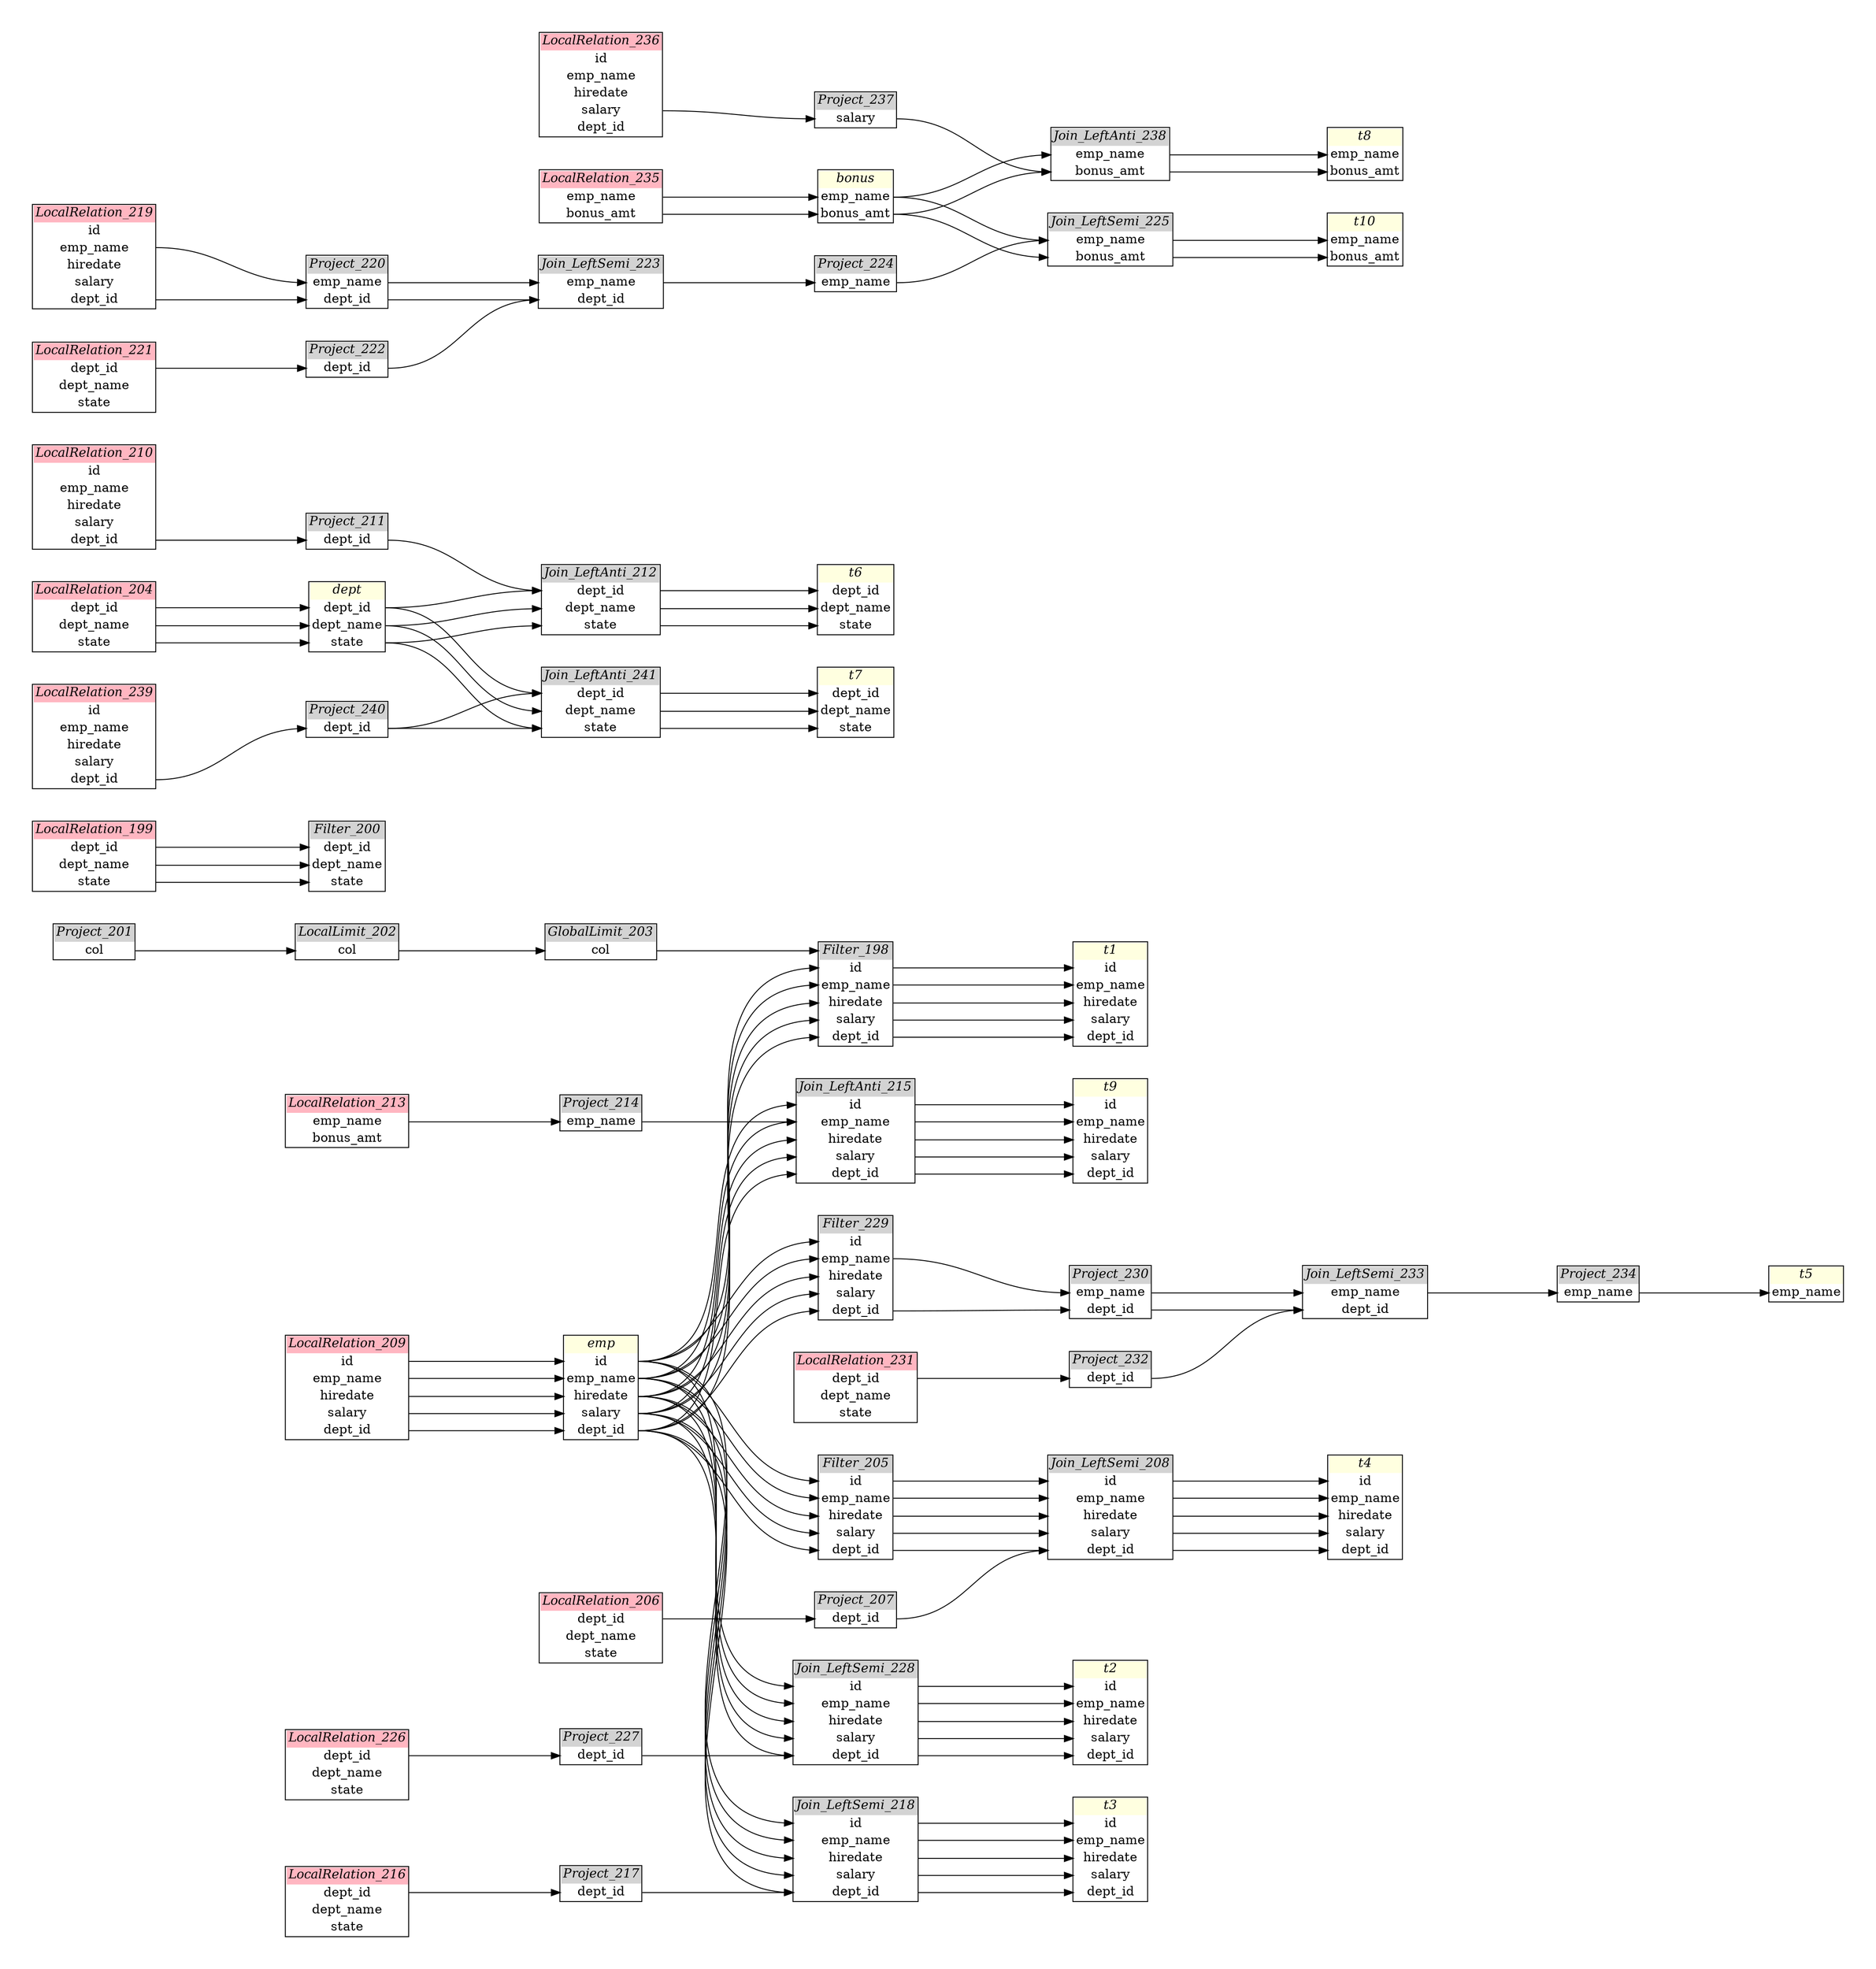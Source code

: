 // Automatically generated by SQLFlowTestSuite


digraph {
  graph [pad="0.5", nodesep="0.5", ranksep="2", fontname="Helvetica"];
  node [shape=plain]
  rankdir=LR;

  
"Filter_198" [label=<
<table border="1" cellborder="0" cellspacing="0">
  <tr><td bgcolor="lightgray" port="nodeName"><i>Filter_198</i></td></tr>
  <tr><td port="0">id</td></tr>
<tr><td port="1">emp_name</td></tr>
<tr><td port="2">hiredate</td></tr>
<tr><td port="3">salary</td></tr>
<tr><td port="4">dept_id</td></tr>
</table>>];
         

"Filter_200" [label=<
<table border="1" cellborder="0" cellspacing="0">
  <tr><td bgcolor="lightgray" port="nodeName"><i>Filter_200</i></td></tr>
  <tr><td port="0">dept_id</td></tr>
<tr><td port="1">dept_name</td></tr>
<tr><td port="2">state</td></tr>
</table>>];
         

"Filter_205" [label=<
<table border="1" cellborder="0" cellspacing="0">
  <tr><td bgcolor="lightgray" port="nodeName"><i>Filter_205</i></td></tr>
  <tr><td port="0">id</td></tr>
<tr><td port="1">emp_name</td></tr>
<tr><td port="2">hiredate</td></tr>
<tr><td port="3">salary</td></tr>
<tr><td port="4">dept_id</td></tr>
</table>>];
         

"Filter_229" [label=<
<table border="1" cellborder="0" cellspacing="0">
  <tr><td bgcolor="lightgray" port="nodeName"><i>Filter_229</i></td></tr>
  <tr><td port="0">id</td></tr>
<tr><td port="1">emp_name</td></tr>
<tr><td port="2">hiredate</td></tr>
<tr><td port="3">salary</td></tr>
<tr><td port="4">dept_id</td></tr>
</table>>];
         

"GlobalLimit_203" [label=<
<table border="1" cellborder="0" cellspacing="0">
  <tr><td bgcolor="lightgray" port="nodeName"><i>GlobalLimit_203</i></td></tr>
  <tr><td port="0">col</td></tr>
</table>>];
         

"Join_LeftAnti_212" [label=<
<table border="1" cellborder="0" cellspacing="0">
  <tr><td bgcolor="lightgray" port="nodeName"><i>Join_LeftAnti_212</i></td></tr>
  <tr><td port="0">dept_id</td></tr>
<tr><td port="1">dept_name</td></tr>
<tr><td port="2">state</td></tr>
</table>>];
         

"Join_LeftAnti_215" [label=<
<table border="1" cellborder="0" cellspacing="0">
  <tr><td bgcolor="lightgray" port="nodeName"><i>Join_LeftAnti_215</i></td></tr>
  <tr><td port="0">id</td></tr>
<tr><td port="1">emp_name</td></tr>
<tr><td port="2">hiredate</td></tr>
<tr><td port="3">salary</td></tr>
<tr><td port="4">dept_id</td></tr>
</table>>];
         

"Join_LeftAnti_238" [label=<
<table border="1" cellborder="0" cellspacing="0">
  <tr><td bgcolor="lightgray" port="nodeName"><i>Join_LeftAnti_238</i></td></tr>
  <tr><td port="0">emp_name</td></tr>
<tr><td port="1">bonus_amt</td></tr>
</table>>];
         

"Join_LeftAnti_241" [label=<
<table border="1" cellborder="0" cellspacing="0">
  <tr><td bgcolor="lightgray" port="nodeName"><i>Join_LeftAnti_241</i></td></tr>
  <tr><td port="0">dept_id</td></tr>
<tr><td port="1">dept_name</td></tr>
<tr><td port="2">state</td></tr>
</table>>];
         

"Join_LeftSemi_208" [label=<
<table border="1" cellborder="0" cellspacing="0">
  <tr><td bgcolor="lightgray" port="nodeName"><i>Join_LeftSemi_208</i></td></tr>
  <tr><td port="0">id</td></tr>
<tr><td port="1">emp_name</td></tr>
<tr><td port="2">hiredate</td></tr>
<tr><td port="3">salary</td></tr>
<tr><td port="4">dept_id</td></tr>
</table>>];
         

"Join_LeftSemi_218" [label=<
<table border="1" cellborder="0" cellspacing="0">
  <tr><td bgcolor="lightgray" port="nodeName"><i>Join_LeftSemi_218</i></td></tr>
  <tr><td port="0">id</td></tr>
<tr><td port="1">emp_name</td></tr>
<tr><td port="2">hiredate</td></tr>
<tr><td port="3">salary</td></tr>
<tr><td port="4">dept_id</td></tr>
</table>>];
         

"Join_LeftSemi_223" [label=<
<table border="1" cellborder="0" cellspacing="0">
  <tr><td bgcolor="lightgray" port="nodeName"><i>Join_LeftSemi_223</i></td></tr>
  <tr><td port="0">emp_name</td></tr>
<tr><td port="1">dept_id</td></tr>
</table>>];
         

"Join_LeftSemi_225" [label=<
<table border="1" cellborder="0" cellspacing="0">
  <tr><td bgcolor="lightgray" port="nodeName"><i>Join_LeftSemi_225</i></td></tr>
  <tr><td port="0">emp_name</td></tr>
<tr><td port="1">bonus_amt</td></tr>
</table>>];
         

"Join_LeftSemi_228" [label=<
<table border="1" cellborder="0" cellspacing="0">
  <tr><td bgcolor="lightgray" port="nodeName"><i>Join_LeftSemi_228</i></td></tr>
  <tr><td port="0">id</td></tr>
<tr><td port="1">emp_name</td></tr>
<tr><td port="2">hiredate</td></tr>
<tr><td port="3">salary</td></tr>
<tr><td port="4">dept_id</td></tr>
</table>>];
         

"Join_LeftSemi_233" [label=<
<table border="1" cellborder="0" cellspacing="0">
  <tr><td bgcolor="lightgray" port="nodeName"><i>Join_LeftSemi_233</i></td></tr>
  <tr><td port="0">emp_name</td></tr>
<tr><td port="1">dept_id</td></tr>
</table>>];
         

"LocalLimit_202" [label=<
<table border="1" cellborder="0" cellspacing="0">
  <tr><td bgcolor="lightgray" port="nodeName"><i>LocalLimit_202</i></td></tr>
  <tr><td port="0">col</td></tr>
</table>>];
         

"LocalRelation_199" [label=<
<table border="1" cellborder="0" cellspacing="0">
  <tr><td bgcolor="lightpink" port="nodeName"><i>LocalRelation_199</i></td></tr>
  <tr><td port="0">dept_id</td></tr>
<tr><td port="1">dept_name</td></tr>
<tr><td port="2">state</td></tr>
</table>>];
       

"LocalRelation_204" [label=<
<table border="1" cellborder="0" cellspacing="0">
  <tr><td bgcolor="lightpink" port="nodeName"><i>LocalRelation_204</i></td></tr>
  <tr><td port="0">dept_id</td></tr>
<tr><td port="1">dept_name</td></tr>
<tr><td port="2">state</td></tr>
</table>>];
       

"LocalRelation_206" [label=<
<table border="1" cellborder="0" cellspacing="0">
  <tr><td bgcolor="lightpink" port="nodeName"><i>LocalRelation_206</i></td></tr>
  <tr><td port="0">dept_id</td></tr>
<tr><td port="1">dept_name</td></tr>
<tr><td port="2">state</td></tr>
</table>>];
       

"LocalRelation_209" [label=<
<table border="1" cellborder="0" cellspacing="0">
  <tr><td bgcolor="lightpink" port="nodeName"><i>LocalRelation_209</i></td></tr>
  <tr><td port="0">id</td></tr>
<tr><td port="1">emp_name</td></tr>
<tr><td port="2">hiredate</td></tr>
<tr><td port="3">salary</td></tr>
<tr><td port="4">dept_id</td></tr>
</table>>];
       

"LocalRelation_210" [label=<
<table border="1" cellborder="0" cellspacing="0">
  <tr><td bgcolor="lightpink" port="nodeName"><i>LocalRelation_210</i></td></tr>
  <tr><td port="0">id</td></tr>
<tr><td port="1">emp_name</td></tr>
<tr><td port="2">hiredate</td></tr>
<tr><td port="3">salary</td></tr>
<tr><td port="4">dept_id</td></tr>
</table>>];
       

"LocalRelation_213" [label=<
<table border="1" cellborder="0" cellspacing="0">
  <tr><td bgcolor="lightpink" port="nodeName"><i>LocalRelation_213</i></td></tr>
  <tr><td port="0">emp_name</td></tr>
<tr><td port="1">bonus_amt</td></tr>
</table>>];
       

"LocalRelation_216" [label=<
<table border="1" cellborder="0" cellspacing="0">
  <tr><td bgcolor="lightpink" port="nodeName"><i>LocalRelation_216</i></td></tr>
  <tr><td port="0">dept_id</td></tr>
<tr><td port="1">dept_name</td></tr>
<tr><td port="2">state</td></tr>
</table>>];
       

"LocalRelation_219" [label=<
<table border="1" cellborder="0" cellspacing="0">
  <tr><td bgcolor="lightpink" port="nodeName"><i>LocalRelation_219</i></td></tr>
  <tr><td port="0">id</td></tr>
<tr><td port="1">emp_name</td></tr>
<tr><td port="2">hiredate</td></tr>
<tr><td port="3">salary</td></tr>
<tr><td port="4">dept_id</td></tr>
</table>>];
       

"LocalRelation_221" [label=<
<table border="1" cellborder="0" cellspacing="0">
  <tr><td bgcolor="lightpink" port="nodeName"><i>LocalRelation_221</i></td></tr>
  <tr><td port="0">dept_id</td></tr>
<tr><td port="1">dept_name</td></tr>
<tr><td port="2">state</td></tr>
</table>>];
       

"LocalRelation_226" [label=<
<table border="1" cellborder="0" cellspacing="0">
  <tr><td bgcolor="lightpink" port="nodeName"><i>LocalRelation_226</i></td></tr>
  <tr><td port="0">dept_id</td></tr>
<tr><td port="1">dept_name</td></tr>
<tr><td port="2">state</td></tr>
</table>>];
       

"LocalRelation_231" [label=<
<table border="1" cellborder="0" cellspacing="0">
  <tr><td bgcolor="lightpink" port="nodeName"><i>LocalRelation_231</i></td></tr>
  <tr><td port="0">dept_id</td></tr>
<tr><td port="1">dept_name</td></tr>
<tr><td port="2">state</td></tr>
</table>>];
       

"LocalRelation_235" [label=<
<table border="1" cellborder="0" cellspacing="0">
  <tr><td bgcolor="lightpink" port="nodeName"><i>LocalRelation_235</i></td></tr>
  <tr><td port="0">emp_name</td></tr>
<tr><td port="1">bonus_amt</td></tr>
</table>>];
       

"LocalRelation_236" [label=<
<table border="1" cellborder="0" cellspacing="0">
  <tr><td bgcolor="lightpink" port="nodeName"><i>LocalRelation_236</i></td></tr>
  <tr><td port="0">id</td></tr>
<tr><td port="1">emp_name</td></tr>
<tr><td port="2">hiredate</td></tr>
<tr><td port="3">salary</td></tr>
<tr><td port="4">dept_id</td></tr>
</table>>];
       

"LocalRelation_239" [label=<
<table border="1" cellborder="0" cellspacing="0">
  <tr><td bgcolor="lightpink" port="nodeName"><i>LocalRelation_239</i></td></tr>
  <tr><td port="0">id</td></tr>
<tr><td port="1">emp_name</td></tr>
<tr><td port="2">hiredate</td></tr>
<tr><td port="3">salary</td></tr>
<tr><td port="4">dept_id</td></tr>
</table>>];
       

"Project_201" [label=<
<table border="1" cellborder="0" cellspacing="0">
  <tr><td bgcolor="lightgray" port="nodeName"><i>Project_201</i></td></tr>
  <tr><td port="0">col</td></tr>
</table>>];
         

"Project_207" [label=<
<table border="1" cellborder="0" cellspacing="0">
  <tr><td bgcolor="lightgray" port="nodeName"><i>Project_207</i></td></tr>
  <tr><td port="0">dept_id</td></tr>
</table>>];
         

"Project_211" [label=<
<table border="1" cellborder="0" cellspacing="0">
  <tr><td bgcolor="lightgray" port="nodeName"><i>Project_211</i></td></tr>
  <tr><td port="0">dept_id</td></tr>
</table>>];
         

"Project_214" [label=<
<table border="1" cellborder="0" cellspacing="0">
  <tr><td bgcolor="lightgray" port="nodeName"><i>Project_214</i></td></tr>
  <tr><td port="0">emp_name</td></tr>
</table>>];
         

"Project_217" [label=<
<table border="1" cellborder="0" cellspacing="0">
  <tr><td bgcolor="lightgray" port="nodeName"><i>Project_217</i></td></tr>
  <tr><td port="0">dept_id</td></tr>
</table>>];
         

"Project_220" [label=<
<table border="1" cellborder="0" cellspacing="0">
  <tr><td bgcolor="lightgray" port="nodeName"><i>Project_220</i></td></tr>
  <tr><td port="0">emp_name</td></tr>
<tr><td port="1">dept_id</td></tr>
</table>>];
         

"Project_222" [label=<
<table border="1" cellborder="0" cellspacing="0">
  <tr><td bgcolor="lightgray" port="nodeName"><i>Project_222</i></td></tr>
  <tr><td port="0">dept_id</td></tr>
</table>>];
         

"Project_224" [label=<
<table border="1" cellborder="0" cellspacing="0">
  <tr><td bgcolor="lightgray" port="nodeName"><i>Project_224</i></td></tr>
  <tr><td port="0">emp_name</td></tr>
</table>>];
         

"Project_227" [label=<
<table border="1" cellborder="0" cellspacing="0">
  <tr><td bgcolor="lightgray" port="nodeName"><i>Project_227</i></td></tr>
  <tr><td port="0">dept_id</td></tr>
</table>>];
         

"Project_230" [label=<
<table border="1" cellborder="0" cellspacing="0">
  <tr><td bgcolor="lightgray" port="nodeName"><i>Project_230</i></td></tr>
  <tr><td port="0">emp_name</td></tr>
<tr><td port="1">dept_id</td></tr>
</table>>];
         

"Project_232" [label=<
<table border="1" cellborder="0" cellspacing="0">
  <tr><td bgcolor="lightgray" port="nodeName"><i>Project_232</i></td></tr>
  <tr><td port="0">dept_id</td></tr>
</table>>];
         

"Project_234" [label=<
<table border="1" cellborder="0" cellspacing="0">
  <tr><td bgcolor="lightgray" port="nodeName"><i>Project_234</i></td></tr>
  <tr><td port="0">emp_name</td></tr>
</table>>];
         

"Project_237" [label=<
<table border="1" cellborder="0" cellspacing="0">
  <tr><td bgcolor="lightgray" port="nodeName"><i>Project_237</i></td></tr>
  <tr><td port="0">salary</td></tr>
</table>>];
         

"Project_240" [label=<
<table border="1" cellborder="0" cellspacing="0">
  <tr><td bgcolor="lightgray" port="nodeName"><i>Project_240</i></td></tr>
  <tr><td port="0">dept_id</td></tr>
</table>>];
         

"bonus" [label=<
<table border="1" cellborder="0" cellspacing="0">
  <tr><td bgcolor="lightyellow" port="nodeName"><i>bonus</i></td></tr>
  <tr><td port="0">emp_name</td></tr>
<tr><td port="1">bonus_amt</td></tr>
</table>>];
       

"bonus" [label=<
<table border="1" cellborder="0" cellspacing="0">
  <tr><td bgcolor="lightyellow" port="nodeName"><i>bonus</i></td></tr>
  <tr><td port="0">emp_name</td></tr>
<tr><td port="1">bonus_amt</td></tr>
</table>>];
           

"dept" [label=<
<table border="1" cellborder="0" cellspacing="0">
  <tr><td bgcolor="lightyellow" port="nodeName"><i>dept</i></td></tr>
  <tr><td port="0">dept_id</td></tr>
<tr><td port="1">dept_name</td></tr>
<tr><td port="2">state</td></tr>
</table>>];
       

"dept" [label=<
<table border="1" cellborder="0" cellspacing="0">
  <tr><td bgcolor="lightyellow" port="nodeName"><i>dept</i></td></tr>
  <tr><td port="0">dept_id</td></tr>
<tr><td port="1">dept_name</td></tr>
<tr><td port="2">state</td></tr>
</table>>];
           

"emp" [label=<
<table border="1" cellborder="0" cellspacing="0">
  <tr><td bgcolor="lightyellow" port="nodeName"><i>emp</i></td></tr>
  <tr><td port="0">id</td></tr>
<tr><td port="1">emp_name</td></tr>
<tr><td port="2">hiredate</td></tr>
<tr><td port="3">salary</td></tr>
<tr><td port="4">dept_id</td></tr>
</table>>];
       

"emp" [label=<
<table border="1" cellborder="0" cellspacing="0">
  <tr><td bgcolor="lightyellow" port="nodeName"><i>emp</i></td></tr>
  <tr><td port="0">id</td></tr>
<tr><td port="1">emp_name</td></tr>
<tr><td port="2">hiredate</td></tr>
<tr><td port="3">salary</td></tr>
<tr><td port="4">dept_id</td></tr>
</table>>];
           

"t1" [label=<
<table border="1" cellborder="0" cellspacing="0">
  <tr><td bgcolor="lightyellow" port="nodeName"><i>t1</i></td></tr>
  <tr><td port="0">id</td></tr>
<tr><td port="1">emp_name</td></tr>
<tr><td port="2">hiredate</td></tr>
<tr><td port="3">salary</td></tr>
<tr><td port="4">dept_id</td></tr>
</table>>];
           

"t10" [label=<
<table border="1" cellborder="0" cellspacing="0">
  <tr><td bgcolor="lightyellow" port="nodeName"><i>t10</i></td></tr>
  <tr><td port="0">emp_name</td></tr>
<tr><td port="1">bonus_amt</td></tr>
</table>>];
           

"t2" [label=<
<table border="1" cellborder="0" cellspacing="0">
  <tr><td bgcolor="lightyellow" port="nodeName"><i>t2</i></td></tr>
  <tr><td port="0">id</td></tr>
<tr><td port="1">emp_name</td></tr>
<tr><td port="2">hiredate</td></tr>
<tr><td port="3">salary</td></tr>
<tr><td port="4">dept_id</td></tr>
</table>>];
           

"t3" [label=<
<table border="1" cellborder="0" cellspacing="0">
  <tr><td bgcolor="lightyellow" port="nodeName"><i>t3</i></td></tr>
  <tr><td port="0">id</td></tr>
<tr><td port="1">emp_name</td></tr>
<tr><td port="2">hiredate</td></tr>
<tr><td port="3">salary</td></tr>
<tr><td port="4">dept_id</td></tr>
</table>>];
           

"t4" [label=<
<table border="1" cellborder="0" cellspacing="0">
  <tr><td bgcolor="lightyellow" port="nodeName"><i>t4</i></td></tr>
  <tr><td port="0">id</td></tr>
<tr><td port="1">emp_name</td></tr>
<tr><td port="2">hiredate</td></tr>
<tr><td port="3">salary</td></tr>
<tr><td port="4">dept_id</td></tr>
</table>>];
           

"t5" [label=<
<table border="1" cellborder="0" cellspacing="0">
  <tr><td bgcolor="lightyellow" port="nodeName"><i>t5</i></td></tr>
  <tr><td port="0">emp_name</td></tr>
</table>>];
           

"t6" [label=<
<table border="1" cellborder="0" cellspacing="0">
  <tr><td bgcolor="lightyellow" port="nodeName"><i>t6</i></td></tr>
  <tr><td port="0">dept_id</td></tr>
<tr><td port="1">dept_name</td></tr>
<tr><td port="2">state</td></tr>
</table>>];
           

"t7" [label=<
<table border="1" cellborder="0" cellspacing="0">
  <tr><td bgcolor="lightyellow" port="nodeName"><i>t7</i></td></tr>
  <tr><td port="0">dept_id</td></tr>
<tr><td port="1">dept_name</td></tr>
<tr><td port="2">state</td></tr>
</table>>];
           

"t8" [label=<
<table border="1" cellborder="0" cellspacing="0">
  <tr><td bgcolor="lightyellow" port="nodeName"><i>t8</i></td></tr>
  <tr><td port="0">emp_name</td></tr>
<tr><td port="1">bonus_amt</td></tr>
</table>>];
           

"t9" [label=<
<table border="1" cellborder="0" cellspacing="0">
  <tr><td bgcolor="lightyellow" port="nodeName"><i>t9</i></td></tr>
  <tr><td port="0">id</td></tr>
<tr><td port="1">emp_name</td></tr>
<tr><td port="2">hiredate</td></tr>
<tr><td port="3">salary</td></tr>
<tr><td port="4">dept_id</td></tr>
</table>>];
           
  "Filter_198":0 -> "t1":0;
"Filter_198":1 -> "t1":1;
"Filter_198":2 -> "t1":2;
"Filter_198":3 -> "t1":3;
"Filter_198":4 -> "t1":4;
"Filter_205":0 -> "Join_LeftSemi_208":0;
"Filter_205":1 -> "Join_LeftSemi_208":1;
"Filter_205":2 -> "Join_LeftSemi_208":2;
"Filter_205":3 -> "Join_LeftSemi_208":3;
"Filter_205":4 -> "Join_LeftSemi_208":4;
"Filter_229":1 -> "Project_230":0;
"Filter_229":4 -> "Project_230":1;
"GlobalLimit_203":0 -> "Filter_198":nodeName
"Join_LeftAnti_212":0 -> "t6":0;
"Join_LeftAnti_212":1 -> "t6":1;
"Join_LeftAnti_212":2 -> "t6":2;
"Join_LeftAnti_215":0 -> "t9":0;
"Join_LeftAnti_215":1 -> "t9":1;
"Join_LeftAnti_215":2 -> "t9":2;
"Join_LeftAnti_215":3 -> "t9":3;
"Join_LeftAnti_215":4 -> "t9":4;
"Join_LeftAnti_238":0 -> "t8":0;
"Join_LeftAnti_238":1 -> "t8":1;
"Join_LeftAnti_241":0 -> "t7":0;
"Join_LeftAnti_241":1 -> "t7":1;
"Join_LeftAnti_241":2 -> "t7":2;
"Join_LeftSemi_208":0 -> "t4":0;
"Join_LeftSemi_208":1 -> "t4":1;
"Join_LeftSemi_208":2 -> "t4":2;
"Join_LeftSemi_208":3 -> "t4":3;
"Join_LeftSemi_208":4 -> "t4":4;
"Join_LeftSemi_218":0 -> "t3":0;
"Join_LeftSemi_218":1 -> "t3":1;
"Join_LeftSemi_218":2 -> "t3":2;
"Join_LeftSemi_218":3 -> "t3":3;
"Join_LeftSemi_218":4 -> "t3":4;
"Join_LeftSemi_223":0 -> "Project_224":0;
"Join_LeftSemi_225":0 -> "t10":0;
"Join_LeftSemi_225":1 -> "t10":1;
"Join_LeftSemi_228":0 -> "t2":0;
"Join_LeftSemi_228":1 -> "t2":1;
"Join_LeftSemi_228":2 -> "t2":2;
"Join_LeftSemi_228":3 -> "t2":3;
"Join_LeftSemi_228":4 -> "t2":4;
"Join_LeftSemi_233":0 -> "Project_234":0;
"LocalLimit_202":0 -> "GlobalLimit_203":0;
"LocalRelation_199":0 -> "Filter_200":0;
"LocalRelation_199":1 -> "Filter_200":1;
"LocalRelation_199":2 -> "Filter_200":2;
"LocalRelation_204":0 -> "dept":0;
"LocalRelation_204":1 -> "dept":1;
"LocalRelation_204":2 -> "dept":2;
"LocalRelation_206":0 -> "Project_207":0;
"LocalRelation_209":0 -> "emp":0;
"LocalRelation_209":1 -> "emp":1;
"LocalRelation_209":2 -> "emp":2;
"LocalRelation_209":3 -> "emp":3;
"LocalRelation_209":4 -> "emp":4;
"LocalRelation_210":4 -> "Project_211":0;
"LocalRelation_213":0 -> "Project_214":0;
"LocalRelation_216":0 -> "Project_217":0;
"LocalRelation_219":1 -> "Project_220":0;
"LocalRelation_219":4 -> "Project_220":1;
"LocalRelation_221":0 -> "Project_222":0;
"LocalRelation_226":0 -> "Project_227":0;
"LocalRelation_231":0 -> "Project_232":0;
"LocalRelation_235":0 -> "bonus":0;
"LocalRelation_235":1 -> "bonus":1;
"LocalRelation_236":3 -> "Project_237":0;
"LocalRelation_239":4 -> "Project_240":0;
"Project_201":0 -> "LocalLimit_202":0;
"Project_207":0 -> "Join_LeftSemi_208":4;
"Project_211":0 -> "Join_LeftAnti_212":0;
"Project_214":0 -> "Join_LeftAnti_215":1;
"Project_217":0 -> "Join_LeftSemi_218":4;
"Project_220":0 -> "Join_LeftSemi_223":0;
"Project_220":1 -> "Join_LeftSemi_223":1;
"Project_222":0 -> "Join_LeftSemi_223":1;
"Project_224":0 -> "Join_LeftSemi_225":0;
"Project_227":0 -> "Join_LeftSemi_228":4;
"Project_230":0 -> "Join_LeftSemi_233":0;
"Project_230":1 -> "Join_LeftSemi_233":1;
"Project_232":0 -> "Join_LeftSemi_233":1;
"Project_234":0 -> "t5":0;
"Project_237":0 -> "Join_LeftAnti_238":1;
"Project_240":0 -> "Join_LeftAnti_241":0;
"Project_240":0 -> "Join_LeftAnti_241":2;
"bonus":0 -> "Join_LeftAnti_238":0;
"bonus":0 -> "Join_LeftSemi_225":0;
"bonus":1 -> "Join_LeftAnti_238":1;
"bonus":1 -> "Join_LeftSemi_225":1;
"dept":0 -> "Join_LeftAnti_212":0;
"dept":0 -> "Join_LeftAnti_241":0;
"dept":1 -> "Join_LeftAnti_212":1;
"dept":1 -> "Join_LeftAnti_241":1;
"dept":2 -> "Join_LeftAnti_212":2;
"dept":2 -> "Join_LeftAnti_241":2;
"emp":0 -> "Filter_198":0;
"emp":0 -> "Filter_205":0;
"emp":0 -> "Filter_229":0;
"emp":0 -> "Join_LeftAnti_215":0;
"emp":0 -> "Join_LeftSemi_218":0;
"emp":0 -> "Join_LeftSemi_228":0;
"emp":1 -> "Filter_198":1;
"emp":1 -> "Filter_205":1;
"emp":1 -> "Filter_229":1;
"emp":1 -> "Join_LeftAnti_215":1;
"emp":1 -> "Join_LeftSemi_218":1;
"emp":1 -> "Join_LeftSemi_228":1;
"emp":2 -> "Filter_198":2;
"emp":2 -> "Filter_205":2;
"emp":2 -> "Filter_229":2;
"emp":2 -> "Join_LeftAnti_215":2;
"emp":2 -> "Join_LeftSemi_218":2;
"emp":2 -> "Join_LeftSemi_228":2;
"emp":3 -> "Filter_198":3;
"emp":3 -> "Filter_205":3;
"emp":3 -> "Filter_229":3;
"emp":3 -> "Join_LeftAnti_215":3;
"emp":3 -> "Join_LeftSemi_218":3;
"emp":3 -> "Join_LeftSemi_228":3;
"emp":4 -> "Filter_198":4;
"emp":4 -> "Filter_205":4;
"emp":4 -> "Filter_229":4;
"emp":4 -> "Join_LeftAnti_215":4;
"emp":4 -> "Join_LeftSemi_218":4;
"emp":4 -> "Join_LeftSemi_228":4;
}
       
